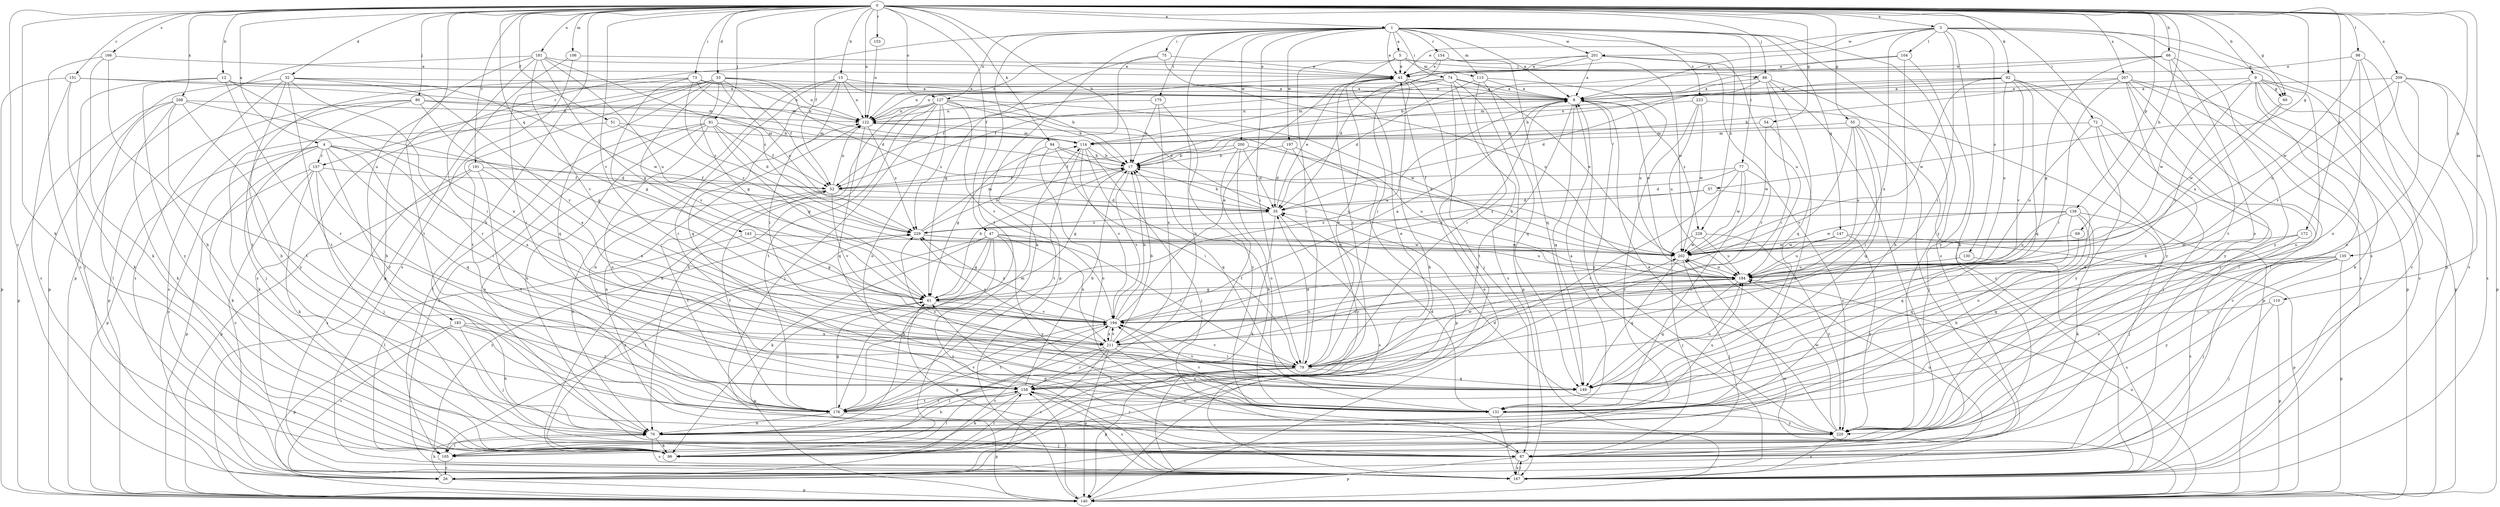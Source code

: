 strict digraph  {
0;
1;
3;
4;
5;
8;
9;
12;
13;
17;
26;
32;
33;
35;
43;
47;
51;
52;
54;
55;
57;
60;
61;
66;
69;
70;
72;
73;
74;
75;
77;
79;
80;
81;
86;
87;
92;
94;
96;
98;
104;
105;
106;
110;
113;
114;
122;
127;
130;
131;
135;
139;
140;
143;
147;
149;
151;
153;
154;
157;
158;
166;
167;
172;
175;
176;
181;
183;
184;
191;
194;
197;
200;
201;
202;
207;
208;
209;
211;
220;
223;
228;
229;
0 -> 1  [label=a];
0 -> 3  [label=a];
0 -> 4  [label=a];
0 -> 9  [label=b];
0 -> 12  [label=b];
0 -> 13  [label=b];
0 -> 17  [label=b];
0 -> 26  [label=c];
0 -> 32  [label=d];
0 -> 33  [label=d];
0 -> 47  [label=f];
0 -> 51  [label=f];
0 -> 52  [label=f];
0 -> 54  [label=g];
0 -> 55  [label=g];
0 -> 57  [label=g];
0 -> 60  [label=g];
0 -> 66  [label=h];
0 -> 69  [label=h];
0 -> 70  [label=h];
0 -> 72  [label=i];
0 -> 73  [label=i];
0 -> 80  [label=j];
0 -> 81  [label=j];
0 -> 86  [label=j];
0 -> 92  [label=k];
0 -> 94  [label=k];
0 -> 96  [label=k];
0 -> 98  [label=l];
0 -> 106  [label=m];
0 -> 110  [label=m];
0 -> 122  [label=n];
0 -> 127  [label=o];
0 -> 135  [label=p];
0 -> 139  [label=p];
0 -> 143  [label=q];
0 -> 151  [label=r];
0 -> 153  [label=r];
0 -> 166  [label=s];
0 -> 172  [label=t];
0 -> 181  [label=u];
0 -> 183  [label=u];
0 -> 191  [label=v];
0 -> 194  [label=v];
0 -> 207  [label=x];
0 -> 208  [label=x];
0 -> 209  [label=x];
1 -> 5  [label=a];
1 -> 8  [label=a];
1 -> 43  [label=e];
1 -> 70  [label=h];
1 -> 74  [label=i];
1 -> 75  [label=i];
1 -> 77  [label=i];
1 -> 79  [label=i];
1 -> 96  [label=k];
1 -> 113  [label=m];
1 -> 127  [label=o];
1 -> 147  [label=q];
1 -> 154  [label=r];
1 -> 157  [label=r];
1 -> 167  [label=s];
1 -> 175  [label=t];
1 -> 176  [label=t];
1 -> 197  [label=w];
1 -> 200  [label=w];
1 -> 201  [label=w];
1 -> 220  [label=y];
1 -> 223  [label=z];
1 -> 228  [label=z];
3 -> 8  [label=a];
3 -> 43  [label=e];
3 -> 60  [label=g];
3 -> 79  [label=i];
3 -> 96  [label=k];
3 -> 104  [label=l];
3 -> 130  [label=o];
3 -> 140  [label=p];
3 -> 167  [label=s];
3 -> 201  [label=w];
3 -> 211  [label=x];
4 -> 26  [label=c];
4 -> 35  [label=d];
4 -> 79  [label=i];
4 -> 96  [label=k];
4 -> 140  [label=p];
4 -> 149  [label=q];
4 -> 157  [label=r];
4 -> 158  [label=r];
4 -> 211  [label=x];
5 -> 43  [label=e];
5 -> 79  [label=i];
5 -> 86  [label=j];
5 -> 113  [label=m];
5 -> 158  [label=r];
8 -> 122  [label=n];
8 -> 149  [label=q];
8 -> 176  [label=t];
8 -> 202  [label=w];
8 -> 211  [label=x];
8 -> 220  [label=y];
8 -> 228  [label=z];
9 -> 8  [label=a];
9 -> 60  [label=g];
9 -> 96  [label=k];
9 -> 105  [label=l];
9 -> 131  [label=o];
9 -> 140  [label=p];
9 -> 167  [label=s];
9 -> 194  [label=v];
9 -> 202  [label=w];
12 -> 8  [label=a];
12 -> 105  [label=l];
12 -> 158  [label=r];
12 -> 211  [label=x];
12 -> 220  [label=y];
13 -> 8  [label=a];
13 -> 17  [label=b];
13 -> 79  [label=i];
13 -> 87  [label=j];
13 -> 122  [label=n];
13 -> 149  [label=q];
13 -> 158  [label=r];
17 -> 52  [label=f];
17 -> 61  [label=g];
17 -> 194  [label=v];
26 -> 70  [label=h];
26 -> 140  [label=p];
26 -> 194  [label=v];
32 -> 8  [label=a];
32 -> 70  [label=h];
32 -> 140  [label=p];
32 -> 158  [label=r];
32 -> 167  [label=s];
32 -> 176  [label=t];
32 -> 194  [label=v];
32 -> 202  [label=w];
33 -> 8  [label=a];
33 -> 35  [label=d];
33 -> 52  [label=f];
33 -> 61  [label=g];
33 -> 70  [label=h];
33 -> 122  [label=n];
33 -> 149  [label=q];
33 -> 167  [label=s];
33 -> 176  [label=t];
33 -> 194  [label=v];
33 -> 229  [label=z];
35 -> 17  [label=b];
35 -> 43  [label=e];
35 -> 96  [label=k];
35 -> 167  [label=s];
35 -> 229  [label=z];
43 -> 8  [label=a];
43 -> 52  [label=f];
43 -> 87  [label=j];
43 -> 96  [label=k];
47 -> 61  [label=g];
47 -> 70  [label=h];
47 -> 79  [label=i];
47 -> 96  [label=k];
47 -> 105  [label=l];
47 -> 167  [label=s];
47 -> 202  [label=w];
47 -> 211  [label=x];
47 -> 220  [label=y];
51 -> 96  [label=k];
51 -> 114  [label=m];
51 -> 229  [label=z];
52 -> 35  [label=d];
52 -> 70  [label=h];
52 -> 122  [label=n];
52 -> 176  [label=t];
52 -> 194  [label=v];
54 -> 70  [label=h];
54 -> 114  [label=m];
54 -> 202  [label=w];
55 -> 79  [label=i];
55 -> 87  [label=j];
55 -> 114  [label=m];
55 -> 149  [label=q];
55 -> 184  [label=u];
55 -> 194  [label=v];
57 -> 35  [label=d];
57 -> 131  [label=o];
57 -> 229  [label=z];
60 -> 184  [label=u];
60 -> 202  [label=w];
61 -> 8  [label=a];
61 -> 17  [label=b];
61 -> 140  [label=p];
61 -> 194  [label=v];
66 -> 8  [label=a];
66 -> 43  [label=e];
66 -> 61  [label=g];
66 -> 131  [label=o];
66 -> 176  [label=t];
66 -> 220  [label=y];
69 -> 149  [label=q];
69 -> 202  [label=w];
70 -> 87  [label=j];
70 -> 96  [label=k];
70 -> 105  [label=l];
70 -> 167  [label=s];
72 -> 26  [label=c];
72 -> 87  [label=j];
72 -> 114  [label=m];
72 -> 184  [label=u];
72 -> 220  [label=y];
73 -> 8  [label=a];
73 -> 61  [label=g];
73 -> 79  [label=i];
73 -> 114  [label=m];
73 -> 122  [label=n];
73 -> 176  [label=t];
73 -> 229  [label=z];
74 -> 8  [label=a];
74 -> 52  [label=f];
74 -> 96  [label=k];
74 -> 114  [label=m];
74 -> 122  [label=n];
74 -> 140  [label=p];
74 -> 167  [label=s];
74 -> 202  [label=w];
75 -> 43  [label=e];
75 -> 61  [label=g];
75 -> 140  [label=p];
75 -> 184  [label=u];
77 -> 35  [label=d];
77 -> 52  [label=f];
77 -> 131  [label=o];
77 -> 158  [label=r];
77 -> 202  [label=w];
77 -> 220  [label=y];
79 -> 35  [label=d];
79 -> 43  [label=e];
79 -> 140  [label=p];
79 -> 149  [label=q];
79 -> 158  [label=r];
79 -> 167  [label=s];
79 -> 194  [label=v];
79 -> 202  [label=w];
80 -> 17  [label=b];
80 -> 87  [label=j];
80 -> 122  [label=n];
80 -> 140  [label=p];
80 -> 167  [label=s];
80 -> 211  [label=x];
81 -> 35  [label=d];
81 -> 52  [label=f];
81 -> 61  [label=g];
81 -> 70  [label=h];
81 -> 105  [label=l];
81 -> 114  [label=m];
81 -> 131  [label=o];
81 -> 167  [label=s];
86 -> 8  [label=a];
86 -> 35  [label=d];
86 -> 79  [label=i];
86 -> 105  [label=l];
86 -> 122  [label=n];
86 -> 149  [label=q];
86 -> 167  [label=s];
87 -> 61  [label=g];
87 -> 122  [label=n];
87 -> 140  [label=p];
87 -> 167  [label=s];
87 -> 184  [label=u];
92 -> 8  [label=a];
92 -> 17  [label=b];
92 -> 87  [label=j];
92 -> 114  [label=m];
92 -> 149  [label=q];
92 -> 184  [label=u];
92 -> 194  [label=v];
92 -> 202  [label=w];
92 -> 220  [label=y];
94 -> 17  [label=b];
94 -> 61  [label=g];
94 -> 79  [label=i];
94 -> 131  [label=o];
94 -> 184  [label=u];
96 -> 158  [label=r];
96 -> 229  [label=z];
98 -> 26  [label=c];
98 -> 43  [label=e];
98 -> 131  [label=o];
98 -> 167  [label=s];
98 -> 202  [label=w];
104 -> 17  [label=b];
104 -> 43  [label=e];
104 -> 70  [label=h];
104 -> 220  [label=y];
105 -> 26  [label=c];
105 -> 229  [label=z];
106 -> 43  [label=e];
106 -> 140  [label=p];
106 -> 167  [label=s];
110 -> 87  [label=j];
110 -> 140  [label=p];
110 -> 194  [label=v];
113 -> 8  [label=a];
113 -> 35  [label=d];
113 -> 79  [label=i];
113 -> 149  [label=q];
113 -> 184  [label=u];
114 -> 17  [label=b];
114 -> 87  [label=j];
114 -> 149  [label=q];
114 -> 176  [label=t];
114 -> 194  [label=v];
122 -> 114  [label=m];
122 -> 149  [label=q];
122 -> 229  [label=z];
127 -> 17  [label=b];
127 -> 35  [label=d];
127 -> 70  [label=h];
127 -> 87  [label=j];
127 -> 96  [label=k];
127 -> 122  [label=n];
127 -> 131  [label=o];
127 -> 176  [label=t];
127 -> 194  [label=v];
127 -> 202  [label=w];
127 -> 229  [label=z];
130 -> 167  [label=s];
130 -> 184  [label=u];
131 -> 8  [label=a];
131 -> 17  [label=b];
131 -> 35  [label=d];
131 -> 167  [label=s];
131 -> 184  [label=u];
131 -> 194  [label=v];
131 -> 220  [label=y];
135 -> 87  [label=j];
135 -> 131  [label=o];
135 -> 140  [label=p];
135 -> 184  [label=u];
135 -> 194  [label=v];
135 -> 220  [label=y];
139 -> 70  [label=h];
139 -> 87  [label=j];
139 -> 96  [label=k];
139 -> 149  [label=q];
139 -> 184  [label=u];
139 -> 202  [label=w];
139 -> 229  [label=z];
140 -> 43  [label=e];
140 -> 158  [label=r];
140 -> 184  [label=u];
140 -> 202  [label=w];
143 -> 61  [label=g];
143 -> 105  [label=l];
143 -> 202  [label=w];
147 -> 140  [label=p];
147 -> 184  [label=u];
147 -> 202  [label=w];
147 -> 220  [label=y];
149 -> 184  [label=u];
149 -> 194  [label=v];
149 -> 229  [label=z];
151 -> 8  [label=a];
151 -> 26  [label=c];
151 -> 96  [label=k];
151 -> 114  [label=m];
151 -> 140  [label=p];
153 -> 122  [label=n];
154 -> 43  [label=e];
154 -> 79  [label=i];
154 -> 149  [label=q];
154 -> 202  [label=w];
157 -> 26  [label=c];
157 -> 52  [label=f];
157 -> 87  [label=j];
157 -> 96  [label=k];
157 -> 131  [label=o];
157 -> 140  [label=p];
158 -> 17  [label=b];
158 -> 43  [label=e];
158 -> 70  [label=h];
158 -> 96  [label=k];
158 -> 105  [label=l];
158 -> 131  [label=o];
158 -> 167  [label=s];
158 -> 176  [label=t];
166 -> 26  [label=c];
166 -> 43  [label=e];
166 -> 70  [label=h];
166 -> 96  [label=k];
167 -> 8  [label=a];
167 -> 61  [label=g];
167 -> 87  [label=j];
172 -> 149  [label=q];
172 -> 167  [label=s];
172 -> 202  [label=w];
175 -> 17  [label=b];
175 -> 122  [label=n];
175 -> 211  [label=x];
175 -> 220  [label=y];
176 -> 52  [label=f];
176 -> 61  [label=g];
176 -> 70  [label=h];
176 -> 114  [label=m];
176 -> 122  [label=n];
176 -> 140  [label=p];
176 -> 158  [label=r];
176 -> 194  [label=v];
181 -> 43  [label=e];
181 -> 61  [label=g];
181 -> 79  [label=i];
181 -> 140  [label=p];
181 -> 176  [label=t];
181 -> 184  [label=u];
181 -> 194  [label=v];
181 -> 229  [label=z];
183 -> 26  [label=c];
183 -> 70  [label=h];
183 -> 87  [label=j];
183 -> 140  [label=p];
183 -> 158  [label=r];
183 -> 211  [label=x];
184 -> 61  [label=g];
184 -> 149  [label=q];
184 -> 211  [label=x];
191 -> 52  [label=f];
191 -> 140  [label=p];
191 -> 167  [label=s];
191 -> 176  [label=t];
191 -> 211  [label=x];
194 -> 8  [label=a];
194 -> 17  [label=b];
194 -> 43  [label=e];
194 -> 176  [label=t];
194 -> 211  [label=x];
194 -> 229  [label=z];
197 -> 17  [label=b];
197 -> 26  [label=c];
197 -> 35  [label=d];
197 -> 140  [label=p];
200 -> 17  [label=b];
200 -> 35  [label=d];
200 -> 52  [label=f];
200 -> 131  [label=o];
200 -> 176  [label=t];
200 -> 184  [label=u];
201 -> 8  [label=a];
201 -> 35  [label=d];
201 -> 43  [label=e];
201 -> 122  [label=n];
201 -> 158  [label=r];
201 -> 184  [label=u];
202 -> 17  [label=b];
202 -> 87  [label=j];
202 -> 122  [label=n];
202 -> 149  [label=q];
202 -> 184  [label=u];
207 -> 8  [label=a];
207 -> 17  [label=b];
207 -> 70  [label=h];
207 -> 79  [label=i];
207 -> 105  [label=l];
207 -> 140  [label=p];
207 -> 167  [label=s];
207 -> 220  [label=y];
208 -> 61  [label=g];
208 -> 96  [label=k];
208 -> 105  [label=l];
208 -> 122  [label=n];
208 -> 140  [label=p];
208 -> 176  [label=t];
208 -> 220  [label=y];
209 -> 8  [label=a];
209 -> 131  [label=o];
209 -> 140  [label=p];
209 -> 167  [label=s];
209 -> 184  [label=u];
209 -> 194  [label=v];
211 -> 17  [label=b];
211 -> 26  [label=c];
211 -> 79  [label=i];
211 -> 105  [label=l];
211 -> 131  [label=o];
211 -> 140  [label=p];
211 -> 158  [label=r];
211 -> 184  [label=u];
211 -> 194  [label=v];
211 -> 229  [label=z];
220 -> 8  [label=a];
220 -> 35  [label=d];
220 -> 158  [label=r];
220 -> 167  [label=s];
220 -> 202  [label=w];
223 -> 26  [label=c];
223 -> 122  [label=n];
223 -> 140  [label=p];
223 -> 184  [label=u];
223 -> 202  [label=w];
228 -> 87  [label=j];
228 -> 184  [label=u];
228 -> 202  [label=w];
228 -> 220  [label=y];
229 -> 17  [label=b];
229 -> 114  [label=m];
229 -> 184  [label=u];
229 -> 202  [label=w];
}
